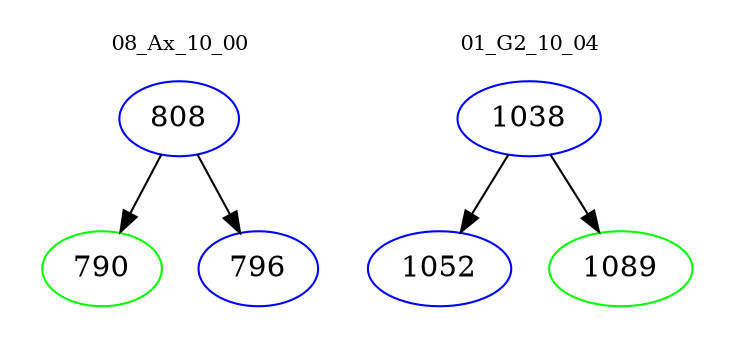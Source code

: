 digraph{
subgraph cluster_0 {
color = white
label = "08_Ax_10_00";
fontsize=10;
T0_808 [label="808", color="blue"]
T0_808 -> T0_790 [color="black"]
T0_790 [label="790", color="green"]
T0_808 -> T0_796 [color="black"]
T0_796 [label="796", color="blue"]
}
subgraph cluster_1 {
color = white
label = "01_G2_10_04";
fontsize=10;
T1_1038 [label="1038", color="blue"]
T1_1038 -> T1_1052 [color="black"]
T1_1052 [label="1052", color="blue"]
T1_1038 -> T1_1089 [color="black"]
T1_1089 [label="1089", color="green"]
}
}
